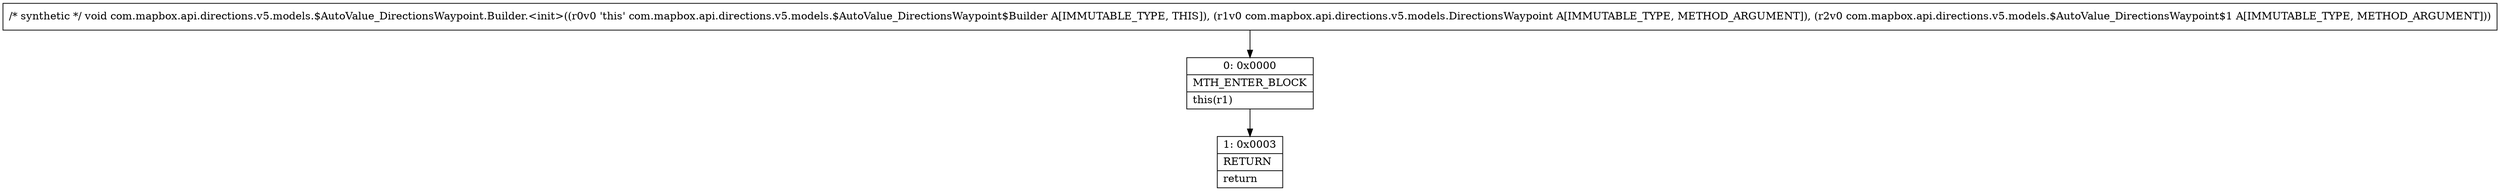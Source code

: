 digraph "CFG forcom.mapbox.api.directions.v5.models.$AutoValue_DirectionsWaypoint.Builder.\<init\>(Lcom\/mapbox\/api\/directions\/v5\/models\/DirectionsWaypoint;Lcom\/mapbox\/api\/directions\/v5\/models\/$AutoValue_DirectionsWaypoint$1;)V" {
Node_0 [shape=record,label="{0\:\ 0x0000|MTH_ENTER_BLOCK\l|this(r1)\l}"];
Node_1 [shape=record,label="{1\:\ 0x0003|RETURN\l|return\l}"];
MethodNode[shape=record,label="{\/* synthetic *\/ void com.mapbox.api.directions.v5.models.$AutoValue_DirectionsWaypoint.Builder.\<init\>((r0v0 'this' com.mapbox.api.directions.v5.models.$AutoValue_DirectionsWaypoint$Builder A[IMMUTABLE_TYPE, THIS]), (r1v0 com.mapbox.api.directions.v5.models.DirectionsWaypoint A[IMMUTABLE_TYPE, METHOD_ARGUMENT]), (r2v0 com.mapbox.api.directions.v5.models.$AutoValue_DirectionsWaypoint$1 A[IMMUTABLE_TYPE, METHOD_ARGUMENT])) }"];
MethodNode -> Node_0;
Node_0 -> Node_1;
}

